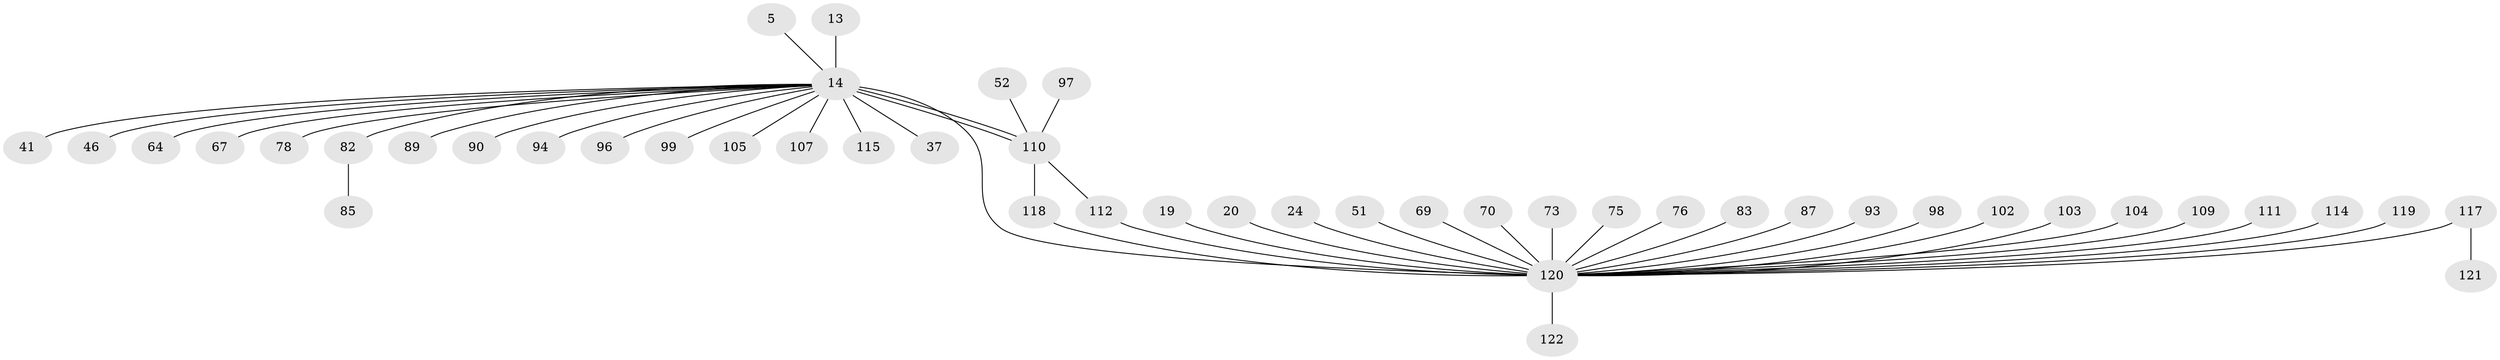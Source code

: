 // original degree distribution, {20: 0.00819672131147541, 9: 0.01639344262295082, 1: 0.5327868852459017, 12: 0.00819672131147541, 8: 0.00819672131147541, 2: 0.23770491803278687, 5: 0.03278688524590164, 7: 0.01639344262295082, 3: 0.09836065573770492, 11: 0.00819672131147541, 4: 0.02459016393442623, 6: 0.00819672131147541}
// Generated by graph-tools (version 1.1) at 2025/51/03/04/25 21:51:35]
// undirected, 48 vertices, 50 edges
graph export_dot {
graph [start="1"]
  node [color=gray90,style=filled];
  5;
  13;
  14 [super="+6+4+10"];
  19;
  20;
  24;
  37;
  41;
  46;
  51;
  52;
  64 [super="+50"];
  67;
  69;
  70 [super="+30"];
  73 [super="+65"];
  75 [super="+62"];
  76 [super="+56+71"];
  78 [super="+9+15"];
  82 [super="+28+54+59+63"];
  83;
  85;
  87;
  89;
  90;
  93;
  94;
  96;
  97;
  98;
  99 [super="+49"];
  102;
  103;
  104;
  105 [super="+61+95"];
  107;
  109;
  110 [super="+39"];
  111;
  112;
  114;
  115;
  117 [super="+80+92"];
  118 [super="+11+84+79+43+86+100"];
  119 [super="+22"];
  120 [super="+108+116+81+88+91+101+1+3"];
  121 [super="+106"];
  122;
  5 -- 14;
  13 -- 14 [weight=2];
  14 -- 46;
  14 -- 67;
  14 -- 110 [weight=3];
  14 -- 110;
  14 -- 96;
  14 -- 89;
  14 -- 90;
  14 -- 37;
  14 -- 107;
  14 -- 115;
  14 -- 94;
  14 -- 41;
  14 -- 82 [weight=2];
  14 -- 105;
  14 -- 120 [weight=9];
  14 -- 78 [weight=2];
  14 -- 99;
  14 -- 64;
  19 -- 120;
  20 -- 120;
  24 -- 120;
  51 -- 120;
  52 -- 110;
  69 -- 120;
  70 -- 120;
  73 -- 120;
  75 -- 120;
  76 -- 120 [weight=3];
  82 -- 85;
  83 -- 120;
  87 -- 120;
  93 -- 120;
  97 -- 110;
  98 -- 120;
  102 -- 120;
  103 -- 120;
  104 -- 120;
  109 -- 120;
  110 -- 112;
  110 -- 118;
  111 -- 120;
  112 -- 120;
  114 -- 120;
  117 -- 120 [weight=2];
  117 -- 121;
  118 -- 120;
  119 -- 120;
  120 -- 122;
}
